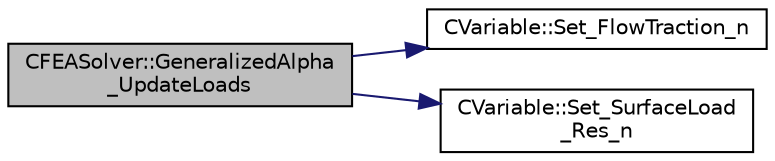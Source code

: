 digraph "CFEASolver::GeneralizedAlpha_UpdateLoads"
{
 // LATEX_PDF_SIZE
  edge [fontname="Helvetica",fontsize="10",labelfontname="Helvetica",labelfontsize="10"];
  node [fontname="Helvetica",fontsize="10",shape=record];
  rankdir="LR";
  Node1 [label="CFEASolver::GeneralizedAlpha\l_UpdateLoads",height=0.2,width=0.4,color="black", fillcolor="grey75", style="filled", fontcolor="black",tooltip="Update the solution using an implicit Generalized Alpha solver."];
  Node1 -> Node2 [color="midnightblue",fontsize="10",style="solid",fontname="Helvetica"];
  Node2 [label="CVariable::Set_FlowTraction_n",height=0.2,width=0.4,color="black", fillcolor="white", style="filled",URL="$classCVariable.html#a80eec0695d6f50bc08d6e389545436c4",tooltip="A virtual member."];
  Node1 -> Node3 [color="midnightblue",fontsize="10",style="solid",fontname="Helvetica"];
  Node3 [label="CVariable::Set_SurfaceLoad\l_Res_n",height=0.2,width=0.4,color="black", fillcolor="white", style="filled",URL="$classCVariable.html#ad402d46a983b745a4a87aaa049bc7e53",tooltip="A virtual member."];
}
